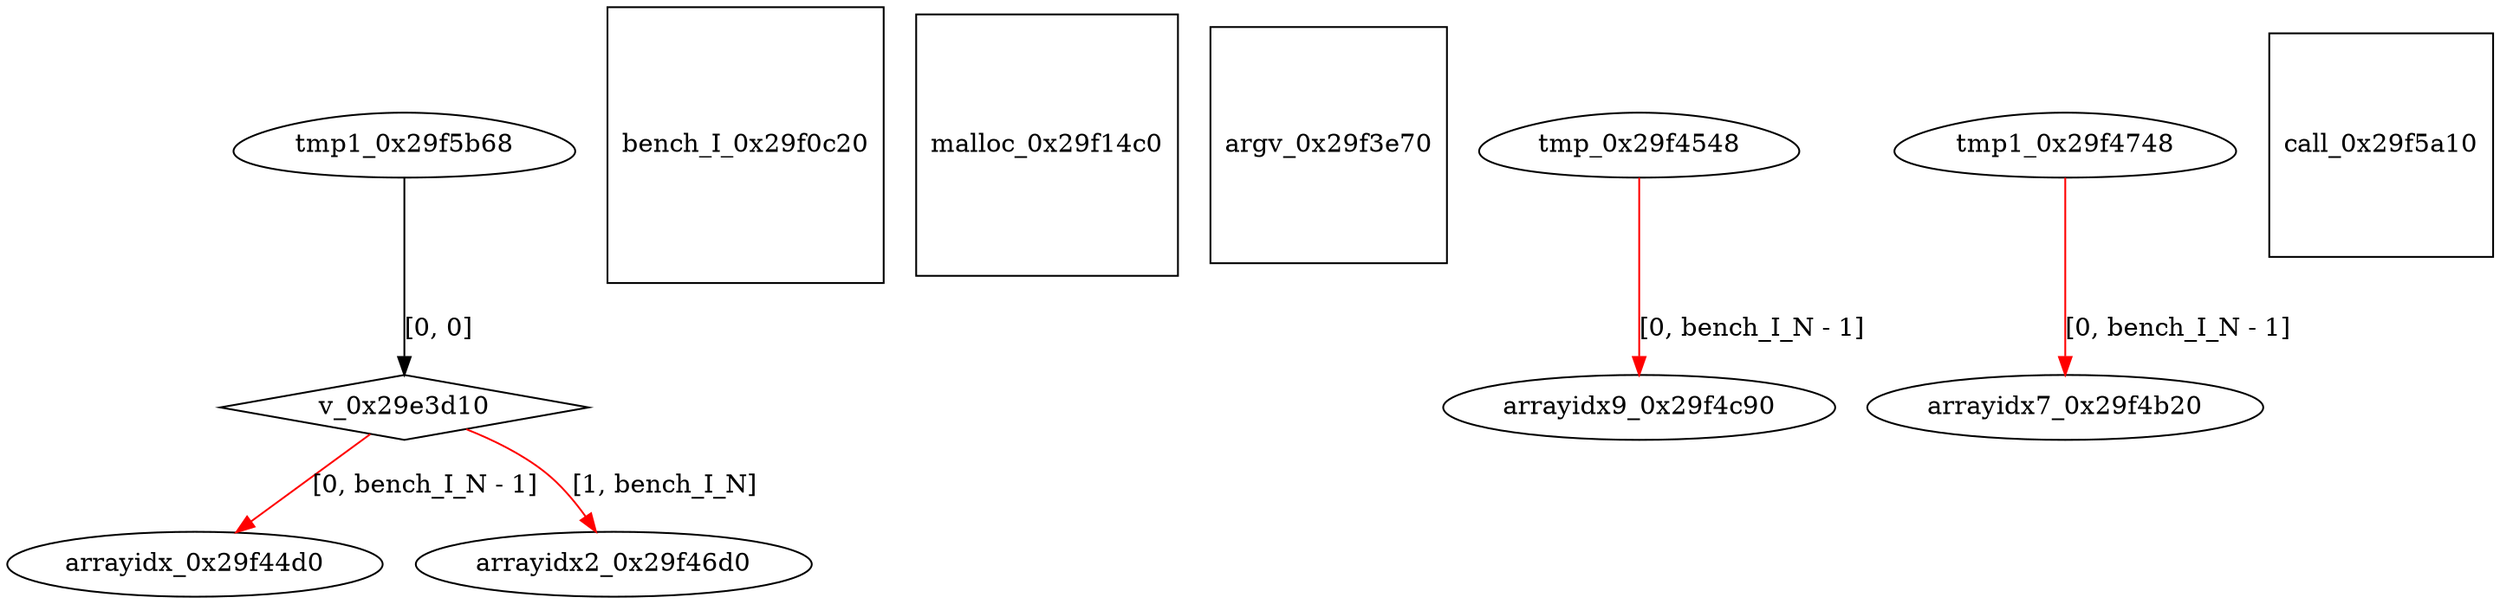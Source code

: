 digraph grafico {
"v_0x29e3d10" [shape=diamond];
"tmp1_0x29f5b68" -> "v_0x29e3d10" [label="[0, 0]"];
"bench_I_0x29f0c20" [shape=square];
"malloc_0x29f14c0" [shape=square];
"argv_0x29f3e70" [shape=square];
"arrayidx_0x29f44d0" [shape=ellipse];
"v_0x29e3d10" -> "arrayidx_0x29f44d0" [label="[0, bench_I_N - 1]",color=red];
"tmp_0x29f4548" [shape=egg];
"arrayidx2_0x29f46d0" [shape=ellipse];
"v_0x29e3d10" -> "arrayidx2_0x29f46d0" [label="[1, bench_I_N]",color=red];
"tmp1_0x29f4748" [shape=egg];
"arrayidx7_0x29f4b20" [shape=ellipse];
"tmp1_0x29f4748" -> "arrayidx7_0x29f4b20" [label="[0, bench_I_N - 1]",color=red];
"arrayidx9_0x29f4c90" [shape=ellipse];
"tmp_0x29f4548" -> "arrayidx9_0x29f4c90" [label="[0, bench_I_N - 1]",color=red];
"call_0x29f5a10" [shape=square];
"tmp1_0x29f5b68" [shape=egg];
}
